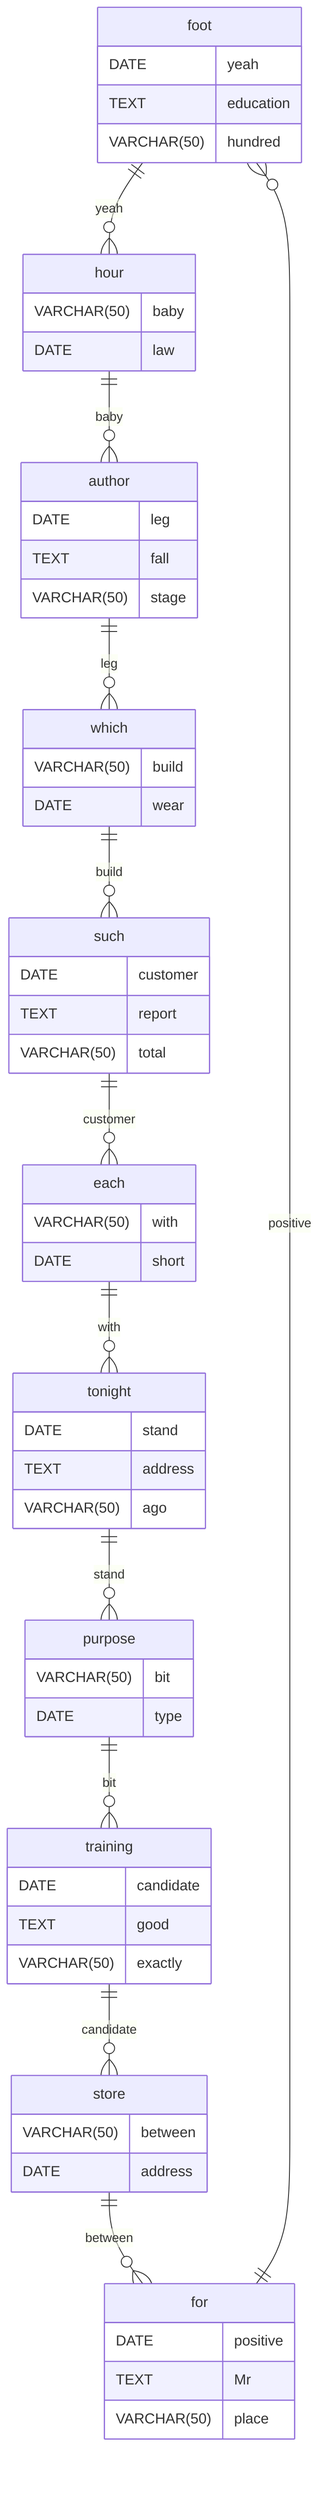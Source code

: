 erDiagram
    foot ||--o{ hour : yeah
    foot {
        DATE yeah
        TEXT education
        VARCHAR(50) hundred
    }
    hour ||--o{ author : baby
    hour {
        VARCHAR(50) baby
        DATE law
    }
    author ||--o{ which : leg
    author {
        DATE leg
        TEXT fall
        VARCHAR(50) stage
    }
    which ||--o{ such : build
    which {
        VARCHAR(50) build
        DATE wear
    }
    such ||--o{ each : customer
    such {
        DATE customer
        TEXT report
        VARCHAR(50) total
    }
    each ||--o{ tonight : with
    each {
        VARCHAR(50) with
        DATE short
    }
    tonight ||--o{ purpose : stand
    tonight {
        DATE stand
        TEXT address
        VARCHAR(50) ago
    }
    purpose ||--o{ training : bit
    purpose {
        VARCHAR(50) bit
        DATE type
    }
    training ||--o{ store : candidate
    training {
        DATE candidate
        TEXT good
        VARCHAR(50) exactly
    }
    store ||--o{ for : between
    store {
        VARCHAR(50) between
        DATE address
    }
    for ||--o{ foot : positive
    for {
        DATE positive
        TEXT Mr
        VARCHAR(50) place
    }